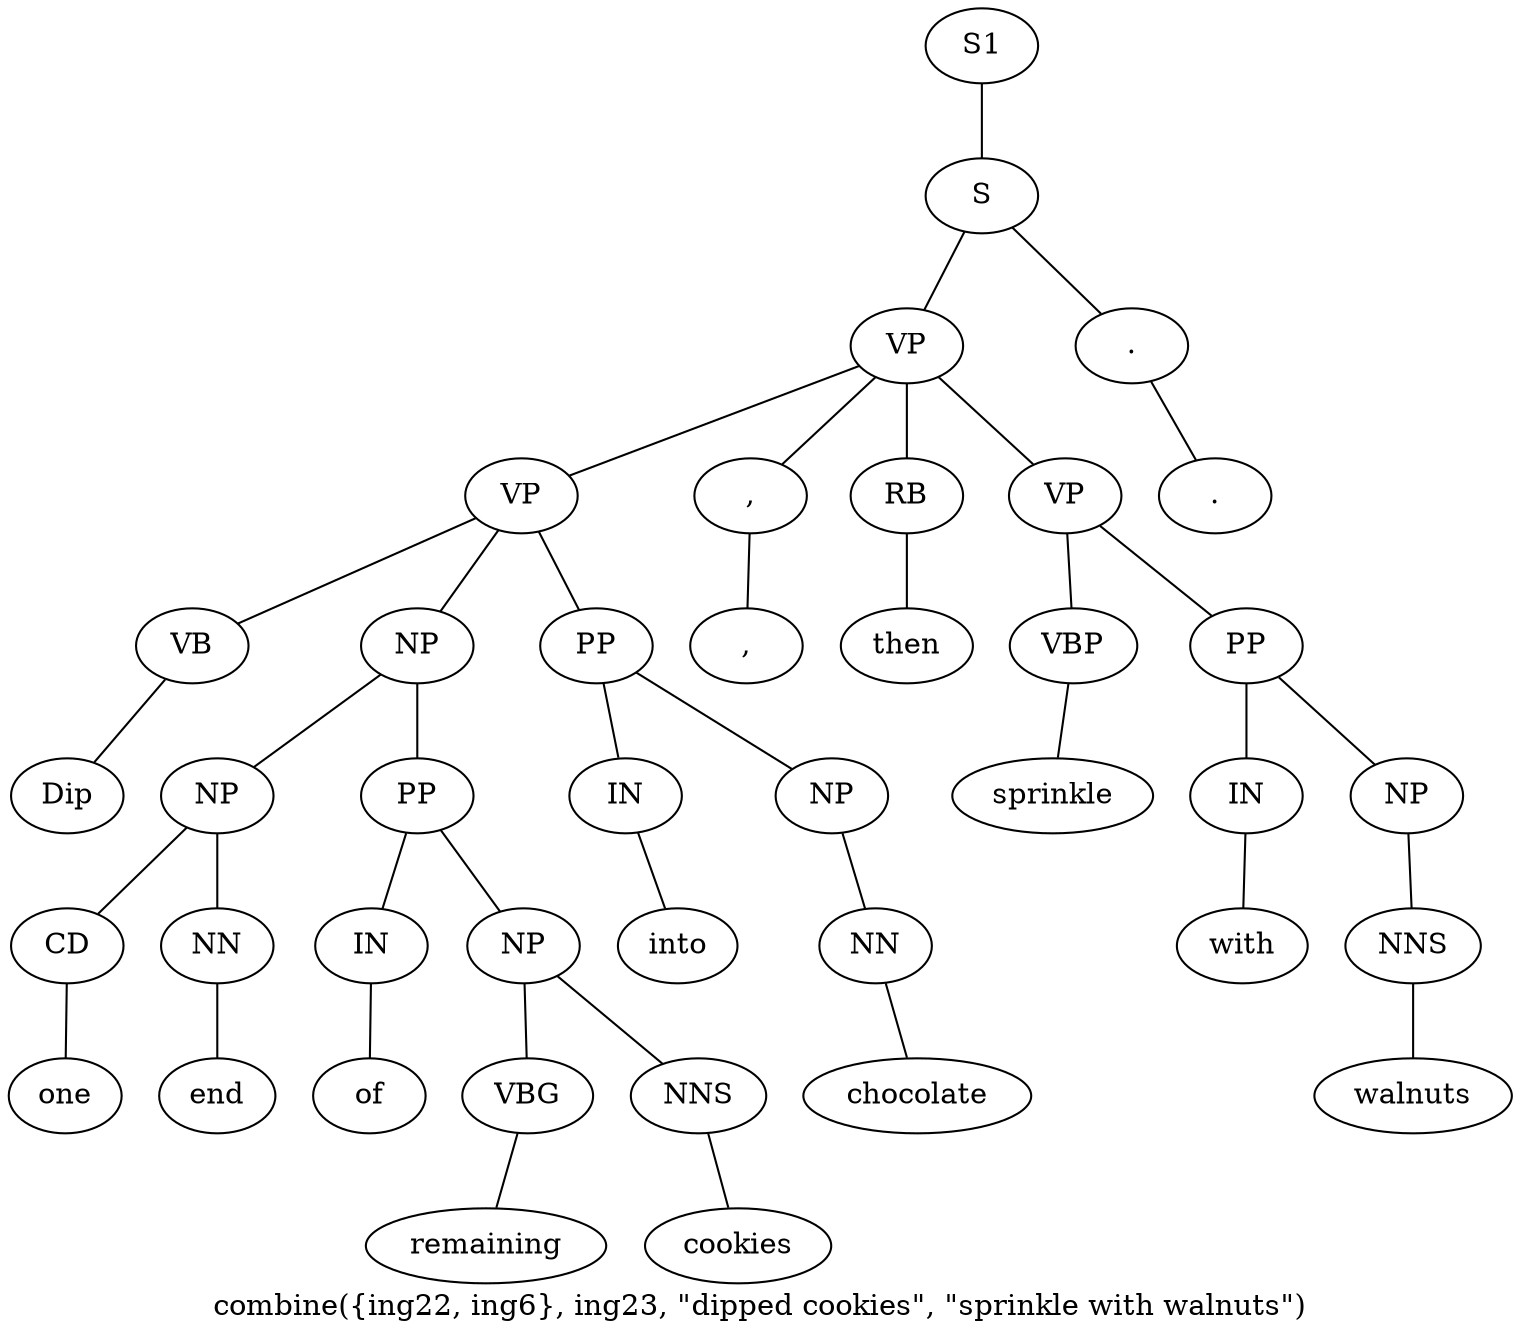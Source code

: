 graph SyntaxGraph {
	label = "combine({ing22, ing6}, ing23, \"dipped cookies\", \"sprinkle with walnuts\")";
	Node0 [label="S1"];
	Node1 [label="S"];
	Node2 [label="VP"];
	Node3 [label="VP"];
	Node4 [label="VB"];
	Node5 [label="Dip"];
	Node6 [label="NP"];
	Node7 [label="NP"];
	Node8 [label="CD"];
	Node9 [label="one"];
	Node10 [label="NN"];
	Node11 [label="end"];
	Node12 [label="PP"];
	Node13 [label="IN"];
	Node14 [label="of"];
	Node15 [label="NP"];
	Node16 [label="VBG"];
	Node17 [label="remaining"];
	Node18 [label="NNS"];
	Node19 [label="cookies"];
	Node20 [label="PP"];
	Node21 [label="IN"];
	Node22 [label="into"];
	Node23 [label="NP"];
	Node24 [label="NN"];
	Node25 [label="chocolate"];
	Node26 [label=","];
	Node27 [label=","];
	Node28 [label="RB"];
	Node29 [label="then"];
	Node30 [label="VP"];
	Node31 [label="VBP"];
	Node32 [label="sprinkle"];
	Node33 [label="PP"];
	Node34 [label="IN"];
	Node35 [label="with"];
	Node36 [label="NP"];
	Node37 [label="NNS"];
	Node38 [label="walnuts"];
	Node39 [label="."];
	Node40 [label="."];

	Node0 -- Node1;
	Node1 -- Node2;
	Node1 -- Node39;
	Node2 -- Node3;
	Node2 -- Node26;
	Node2 -- Node28;
	Node2 -- Node30;
	Node3 -- Node4;
	Node3 -- Node6;
	Node3 -- Node20;
	Node4 -- Node5;
	Node6 -- Node7;
	Node6 -- Node12;
	Node7 -- Node8;
	Node7 -- Node10;
	Node8 -- Node9;
	Node10 -- Node11;
	Node12 -- Node13;
	Node12 -- Node15;
	Node13 -- Node14;
	Node15 -- Node16;
	Node15 -- Node18;
	Node16 -- Node17;
	Node18 -- Node19;
	Node20 -- Node21;
	Node20 -- Node23;
	Node21 -- Node22;
	Node23 -- Node24;
	Node24 -- Node25;
	Node26 -- Node27;
	Node28 -- Node29;
	Node30 -- Node31;
	Node30 -- Node33;
	Node31 -- Node32;
	Node33 -- Node34;
	Node33 -- Node36;
	Node34 -- Node35;
	Node36 -- Node37;
	Node37 -- Node38;
	Node39 -- Node40;
}